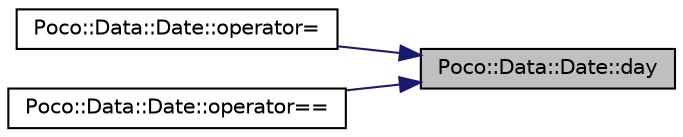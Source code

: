 digraph "Poco::Data::Date::day"
{
 // LATEX_PDF_SIZE
  edge [fontname="Helvetica",fontsize="10",labelfontname="Helvetica",labelfontsize="10"];
  node [fontname="Helvetica",fontsize="10",shape=record];
  rankdir="RL";
  Node1 [label="Poco::Data::Date::day",height=0.2,width=0.4,color="black", fillcolor="grey75", style="filled", fontcolor="black",tooltip="Returns the month."];
  Node1 -> Node2 [dir="back",color="midnightblue",fontsize="10",style="solid",fontname="Helvetica"];
  Node2 [label="Poco::Data::Date::operator=",height=0.2,width=0.4,color="black", fillcolor="white", style="filled",URL="$classPoco_1_1Data_1_1Date.html#aa7f1ca7967d73e09e64321f02f378864",tooltip="Assigns date."];
  Node1 -> Node3 [dir="back",color="midnightblue",fontsize="10",style="solid",fontname="Helvetica"];
  Node3 [label="Poco::Data::Date::operator==",height=0.2,width=0.4,color="black", fillcolor="white", style="filled",URL="$classPoco_1_1Data_1_1Date.html#a5536be61a3b46ced880e51ee50e3f24a",tooltip="Assignment operator for Var."];
}
